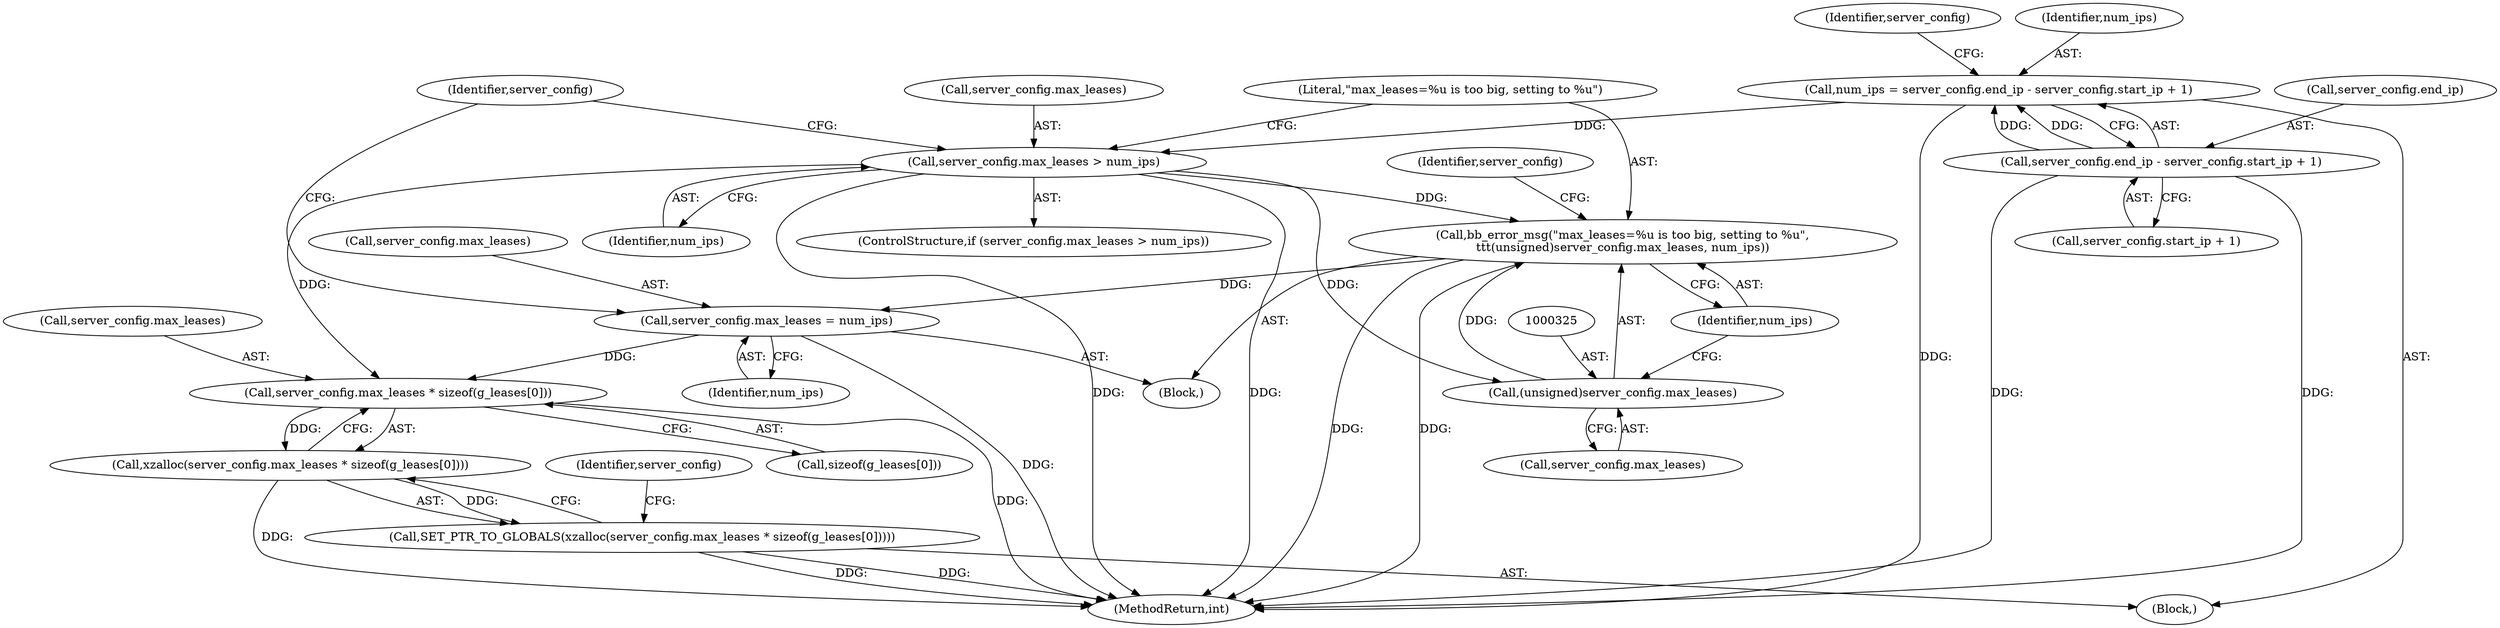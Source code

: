 digraph "0_busybox_6d3b4bb24da9a07c263f3c1acf8df85382ff562c_1@API" {
"1000337" [label="(Call,server_config.max_leases * sizeof(g_leases[0]))"];
"1000330" [label="(Call,server_config.max_leases = num_ips)"];
"1000322" [label="(Call,bb_error_msg(\"max_leases=%u is too big, setting to %u\",\n\t\t\t(unsigned)server_config.max_leases, num_ips))"];
"1000324" [label="(Call,(unsigned)server_config.max_leases)"];
"1000316" [label="(Call,server_config.max_leases > num_ips)"];
"1000304" [label="(Call,num_ips = server_config.end_ip - server_config.start_ip + 1)"];
"1000306" [label="(Call,server_config.end_ip - server_config.start_ip + 1)"];
"1000336" [label="(Call,xzalloc(server_config.max_leases * sizeof(g_leases[0])))"];
"1000335" [label="(Call,SET_PTR_TO_GLOBALS(xzalloc(server_config.max_leases * sizeof(g_leases[0]))))"];
"1000324" [label="(Call,(unsigned)server_config.max_leases)"];
"1000307" [label="(Call,server_config.end_ip)"];
"1000326" [label="(Call,server_config.max_leases)"];
"1000142" [label="(Block,)"];
"1000315" [label="(ControlStructure,if (server_config.max_leases > num_ips))"];
"1000332" [label="(Identifier,server_config)"];
"1000347" [label="(Identifier,server_config)"];
"1000323" [label="(Literal,\"max_leases=%u is too big, setting to %u\")"];
"1000304" [label="(Call,num_ips = server_config.end_ip - server_config.start_ip + 1)"];
"1000322" [label="(Call,bb_error_msg(\"max_leases=%u is too big, setting to %u\",\n\t\t\t(unsigned)server_config.max_leases, num_ips))"];
"1000320" [label="(Identifier,num_ips)"];
"1000318" [label="(Identifier,server_config)"];
"1000306" [label="(Call,server_config.end_ip - server_config.start_ip + 1)"];
"1000339" [label="(Identifier,server_config)"];
"1000335" [label="(Call,SET_PTR_TO_GLOBALS(xzalloc(server_config.max_leases * sizeof(g_leases[0]))))"];
"1000310" [label="(Call,server_config.start_ip + 1)"];
"1000334" [label="(Identifier,num_ips)"];
"1000317" [label="(Call,server_config.max_leases)"];
"1000336" [label="(Call,xzalloc(server_config.max_leases * sizeof(g_leases[0])))"];
"1000337" [label="(Call,server_config.max_leases * sizeof(g_leases[0]))"];
"1000341" [label="(Call,sizeof(g_leases[0]))"];
"1000321" [label="(Block,)"];
"1000330" [label="(Call,server_config.max_leases = num_ips)"];
"1000316" [label="(Call,server_config.max_leases > num_ips)"];
"1000329" [label="(Identifier,num_ips)"];
"1000795" [label="(MethodReturn,int)"];
"1000331" [label="(Call,server_config.max_leases)"];
"1000338" [label="(Call,server_config.max_leases)"];
"1000305" [label="(Identifier,num_ips)"];
"1000337" -> "1000336"  [label="AST: "];
"1000337" -> "1000341"  [label="CFG: "];
"1000338" -> "1000337"  [label="AST: "];
"1000341" -> "1000337"  [label="AST: "];
"1000336" -> "1000337"  [label="CFG: "];
"1000337" -> "1000795"  [label="DDG: "];
"1000337" -> "1000336"  [label="DDG: "];
"1000330" -> "1000337"  [label="DDG: "];
"1000316" -> "1000337"  [label="DDG: "];
"1000330" -> "1000321"  [label="AST: "];
"1000330" -> "1000334"  [label="CFG: "];
"1000331" -> "1000330"  [label="AST: "];
"1000334" -> "1000330"  [label="AST: "];
"1000339" -> "1000330"  [label="CFG: "];
"1000330" -> "1000795"  [label="DDG: "];
"1000322" -> "1000330"  [label="DDG: "];
"1000322" -> "1000321"  [label="AST: "];
"1000322" -> "1000329"  [label="CFG: "];
"1000323" -> "1000322"  [label="AST: "];
"1000324" -> "1000322"  [label="AST: "];
"1000329" -> "1000322"  [label="AST: "];
"1000332" -> "1000322"  [label="CFG: "];
"1000322" -> "1000795"  [label="DDG: "];
"1000322" -> "1000795"  [label="DDG: "];
"1000324" -> "1000322"  [label="DDG: "];
"1000316" -> "1000322"  [label="DDG: "];
"1000324" -> "1000326"  [label="CFG: "];
"1000325" -> "1000324"  [label="AST: "];
"1000326" -> "1000324"  [label="AST: "];
"1000329" -> "1000324"  [label="CFG: "];
"1000316" -> "1000324"  [label="DDG: "];
"1000316" -> "1000315"  [label="AST: "];
"1000316" -> "1000320"  [label="CFG: "];
"1000317" -> "1000316"  [label="AST: "];
"1000320" -> "1000316"  [label="AST: "];
"1000323" -> "1000316"  [label="CFG: "];
"1000339" -> "1000316"  [label="CFG: "];
"1000316" -> "1000795"  [label="DDG: "];
"1000316" -> "1000795"  [label="DDG: "];
"1000304" -> "1000316"  [label="DDG: "];
"1000304" -> "1000142"  [label="AST: "];
"1000304" -> "1000306"  [label="CFG: "];
"1000305" -> "1000304"  [label="AST: "];
"1000306" -> "1000304"  [label="AST: "];
"1000318" -> "1000304"  [label="CFG: "];
"1000304" -> "1000795"  [label="DDG: "];
"1000306" -> "1000304"  [label="DDG: "];
"1000306" -> "1000304"  [label="DDG: "];
"1000306" -> "1000310"  [label="CFG: "];
"1000307" -> "1000306"  [label="AST: "];
"1000310" -> "1000306"  [label="AST: "];
"1000306" -> "1000795"  [label="DDG: "];
"1000306" -> "1000795"  [label="DDG: "];
"1000336" -> "1000335"  [label="AST: "];
"1000335" -> "1000336"  [label="CFG: "];
"1000336" -> "1000795"  [label="DDG: "];
"1000336" -> "1000335"  [label="DDG: "];
"1000335" -> "1000142"  [label="AST: "];
"1000347" -> "1000335"  [label="CFG: "];
"1000335" -> "1000795"  [label="DDG: "];
"1000335" -> "1000795"  [label="DDG: "];
}
